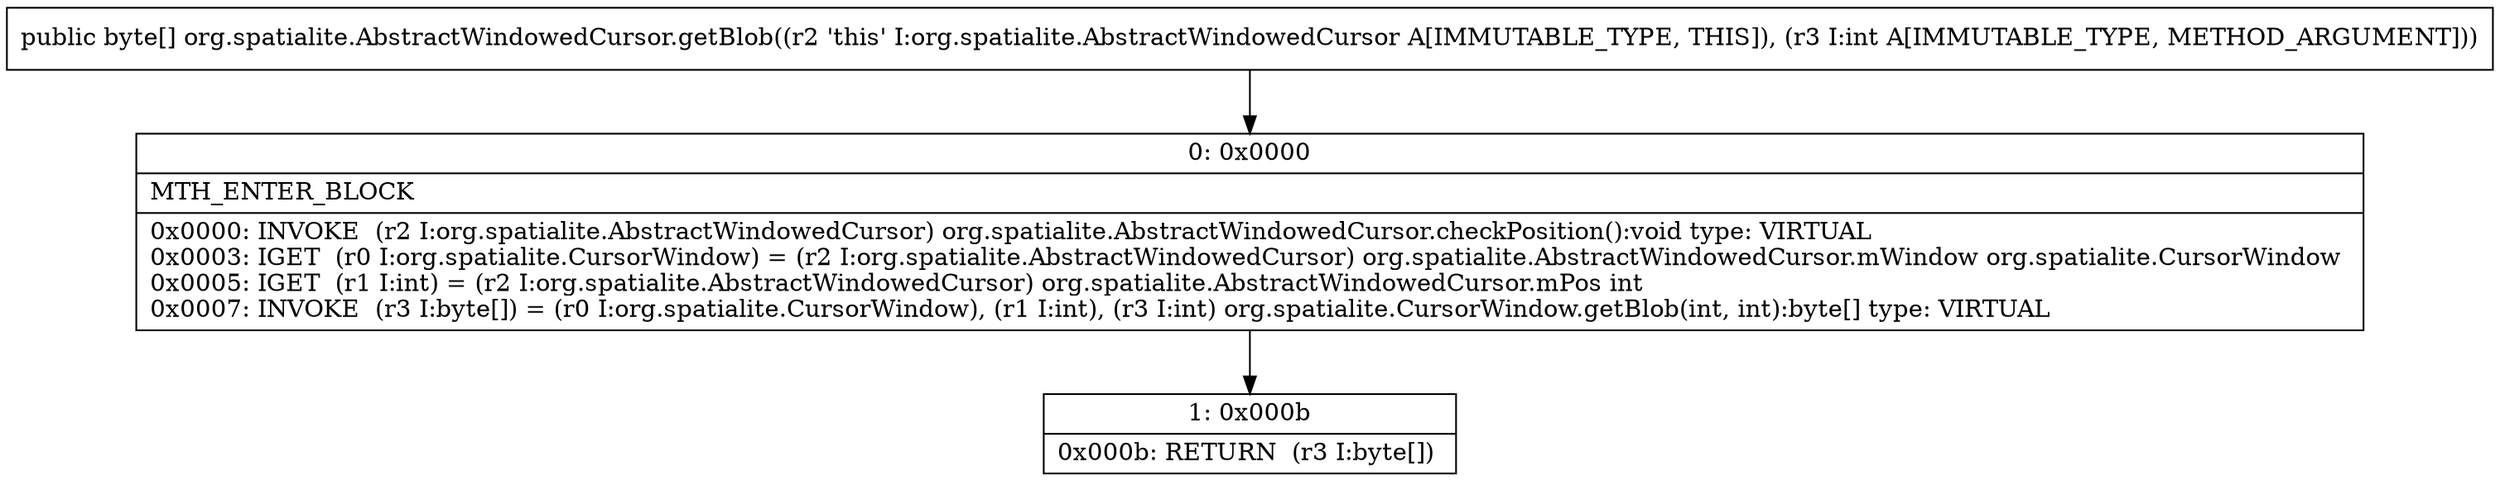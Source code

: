 digraph "CFG fororg.spatialite.AbstractWindowedCursor.getBlob(I)[B" {
Node_0 [shape=record,label="{0\:\ 0x0000|MTH_ENTER_BLOCK\l|0x0000: INVOKE  (r2 I:org.spatialite.AbstractWindowedCursor) org.spatialite.AbstractWindowedCursor.checkPosition():void type: VIRTUAL \l0x0003: IGET  (r0 I:org.spatialite.CursorWindow) = (r2 I:org.spatialite.AbstractWindowedCursor) org.spatialite.AbstractWindowedCursor.mWindow org.spatialite.CursorWindow \l0x0005: IGET  (r1 I:int) = (r2 I:org.spatialite.AbstractWindowedCursor) org.spatialite.AbstractWindowedCursor.mPos int \l0x0007: INVOKE  (r3 I:byte[]) = (r0 I:org.spatialite.CursorWindow), (r1 I:int), (r3 I:int) org.spatialite.CursorWindow.getBlob(int, int):byte[] type: VIRTUAL \l}"];
Node_1 [shape=record,label="{1\:\ 0x000b|0x000b: RETURN  (r3 I:byte[]) \l}"];
MethodNode[shape=record,label="{public byte[] org.spatialite.AbstractWindowedCursor.getBlob((r2 'this' I:org.spatialite.AbstractWindowedCursor A[IMMUTABLE_TYPE, THIS]), (r3 I:int A[IMMUTABLE_TYPE, METHOD_ARGUMENT])) }"];
MethodNode -> Node_0;
Node_0 -> Node_1;
}

